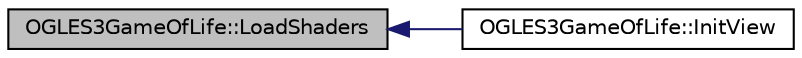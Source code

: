 digraph "OGLES3GameOfLife::LoadShaders"
{
  edge [fontname="Helvetica",fontsize="10",labelfontname="Helvetica",labelfontsize="10"];
  node [fontname="Helvetica",fontsize="10",shape=record];
  rankdir="LR";
  Node1 [label="OGLES3GameOfLife::LoadShaders",height=0.2,width=0.4,color="black", fillcolor="grey75", style="filled", fontcolor="black"];
  Node1 -> Node2 [dir="back",color="midnightblue",fontsize="10",style="solid"];
  Node2 [label="OGLES3GameOfLife::InitView",height=0.2,width=0.4,color="black", fillcolor="white", style="filled",URL="$class_o_g_l_e_s3_game_of_life.html#af01984b4e5060e14006b73038786b4bc"];
}
